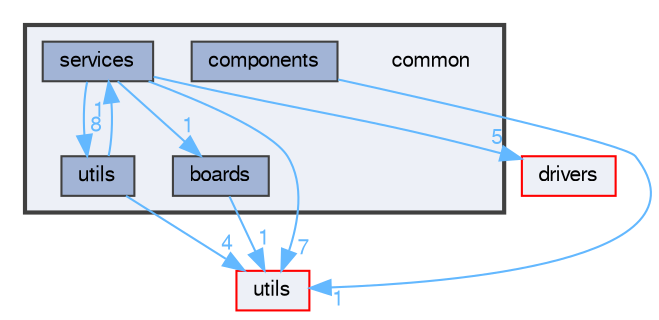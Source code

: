 digraph "common"
{
 // LATEX_PDF_SIZE
  bgcolor="transparent";
  edge [fontname=FreeSans,fontsize=10,labelfontname=FreeSans,labelfontsize=10];
  node [fontname=FreeSans,fontsize=10,shape=box,height=0.2,width=0.4];
  compound=true
  subgraph clusterdir_bdd9a5d540de89e9fe90efdfc6973a4f {
    graph [ bgcolor="#edf0f7", pencolor="grey25", label="", fontname=FreeSans,fontsize=10 style="filled,bold", URL="dir_bdd9a5d540de89e9fe90efdfc6973a4f.html",tooltip=""]
    dir_bdd9a5d540de89e9fe90efdfc6973a4f [shape=plaintext, label="common"];
  dir_0436d9f603714fe0a7ad8b8c102355f5 [label="boards", fillcolor="#a2b4d6", color="grey25", style="filled", URL="dir_0436d9f603714fe0a7ad8b8c102355f5.html",tooltip=""];
  dir_0a43594a05a71bab10bc2b94eb88ad34 [label="components", fillcolor="#a2b4d6", color="grey25", style="filled", URL="dir_0a43594a05a71bab10bc2b94eb88ad34.html",tooltip=""];
  dir_7cbf1cf0e17b7da5051405e51c36fab2 [label="services", fillcolor="#a2b4d6", color="grey25", style="filled", URL="dir_7cbf1cf0e17b7da5051405e51c36fab2.html",tooltip=""];
  dir_85effdddc426fd82e3610be0948fd413 [label="utils", fillcolor="#a2b4d6", color="grey25", style="filled", URL="dir_85effdddc426fd82e3610be0948fd413.html",tooltip=""];
  }
  dir_7dbb3f8d9b3c7f1bbfe241818c433d10 [label="utils", fillcolor="#edf0f7", color="red", style="filled", URL="dir_7dbb3f8d9b3c7f1bbfe241818c433d10.html",tooltip=""];
  dir_23452eaafd74a0dfcbccff24142d67ec [label="drivers", fillcolor="#edf0f7", color="red", style="filled", URL="dir_23452eaafd74a0dfcbccff24142d67ec.html",tooltip=""];
  dir_0436d9f603714fe0a7ad8b8c102355f5->dir_7dbb3f8d9b3c7f1bbfe241818c433d10 [headlabel="1", labeldistance=1.5 headhref="dir_000000_000068.html" color="steelblue1" fontcolor="steelblue1"];
  dir_0a43594a05a71bab10bc2b94eb88ad34->dir_7dbb3f8d9b3c7f1bbfe241818c433d10 [headlabel="1", labeldistance=1.5 headhref="dir_000009_000068.html" color="steelblue1" fontcolor="steelblue1"];
  dir_7cbf1cf0e17b7da5051405e51c36fab2->dir_0436d9f603714fe0a7ad8b8c102355f5 [headlabel="1", labeldistance=1.5 headhref="dir_000048_000000.html" color="steelblue1" fontcolor="steelblue1"];
  dir_7cbf1cf0e17b7da5051405e51c36fab2->dir_23452eaafd74a0dfcbccff24142d67ec [headlabel="5", labeldistance=1.5 headhref="dir_000048_000014.html" color="steelblue1" fontcolor="steelblue1"];
  dir_7cbf1cf0e17b7da5051405e51c36fab2->dir_7dbb3f8d9b3c7f1bbfe241818c433d10 [headlabel="7", labeldistance=1.5 headhref="dir_000048_000068.html" color="steelblue1" fontcolor="steelblue1"];
  dir_7cbf1cf0e17b7da5051405e51c36fab2->dir_85effdddc426fd82e3610be0948fd413 [headlabel="8", labeldistance=1.5 headhref="dir_000048_000067.html" color="steelblue1" fontcolor="steelblue1"];
  dir_85effdddc426fd82e3610be0948fd413->dir_7cbf1cf0e17b7da5051405e51c36fab2 [headlabel="1", labeldistance=1.5 headhref="dir_000067_000048.html" color="steelblue1" fontcolor="steelblue1"];
  dir_85effdddc426fd82e3610be0948fd413->dir_7dbb3f8d9b3c7f1bbfe241818c433d10 [headlabel="4", labeldistance=1.5 headhref="dir_000067_000068.html" color="steelblue1" fontcolor="steelblue1"];
}
